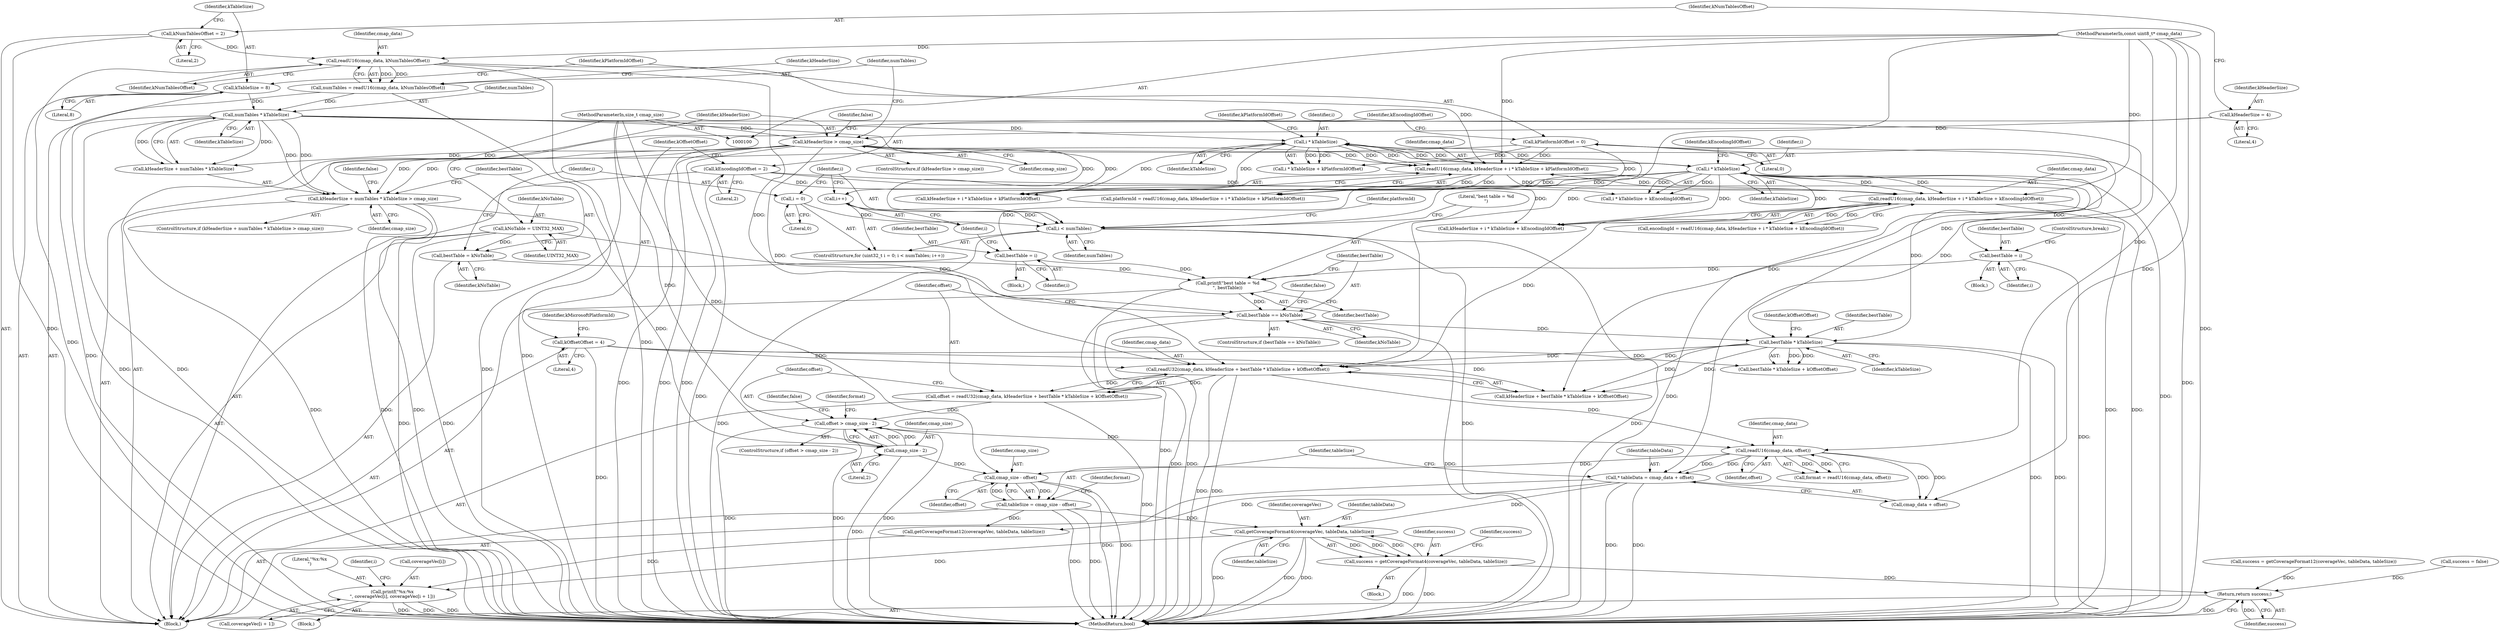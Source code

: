 digraph "0_Android_ca8ac8acdad662230ae37998c6c4091bb39402b6@pointer" {
"1000295" [label="(Call,getCoverageFormat4(coverageVec, tableData, tableSize))"];
"1000277" [label="(Call,* tableData = cmap_data + offset)"];
"1000269" [label="(Call,readU16(cmap_data, offset))"];
"1000248" [label="(Call,readU32(cmap_data, kHeaderSize + bestTable * kTableSize + kOffsetOffset))"];
"1000200" [label="(Call,readU16(cmap_data, kHeaderSize + i * kTableSize + kEncodingIdOffset))"];
"1000188" [label="(Call,readU16(cmap_data, kHeaderSize + i * kTableSize + kPlatformIdOffset))"];
"1000156" [label="(Call,readU16(cmap_data, kNumTablesOffset))"];
"1000102" [label="(MethodParameterIn,const uint8_t* cmap_data)"];
"1000111" [label="(Call,kNumTablesOffset = 2)"];
"1000147" [label="(Call,kHeaderSize > cmap_size)"];
"1000107" [label="(Call,kHeaderSize = 4)"];
"1000103" [label="(MethodParameterIn,size_t cmap_size)"];
"1000193" [label="(Call,i * kTableSize)"];
"1000179" [label="(Call,i < numTables)"];
"1000176" [label="(Call,i = 0)"];
"1000182" [label="(Call,i++)"];
"1000205" [label="(Call,i * kTableSize)"];
"1000163" [label="(Call,numTables * kTableSize)"];
"1000154" [label="(Call,numTables = readU16(cmap_data, kNumTablesOffset))"];
"1000115" [label="(Call,kTableSize = 8)"];
"1000119" [label="(Call,kPlatformIdOffset = 0)"];
"1000123" [label="(Call,kEncodingIdOffset = 2)"];
"1000253" [label="(Call,bestTable * kTableSize)"];
"1000239" [label="(Call,bestTable == kNoTable)"];
"1000235" [label="(Call,printf(\"best table = %d\n\", bestTable))"];
"1000171" [label="(Call,bestTable = kNoTable)"];
"1000143" [label="(Call,kNoTable = UINT32_MAX)"];
"1000232" [label="(Call,bestTable = i)"];
"1000218" [label="(Call,bestTable = i)"];
"1000127" [label="(Call,kOffsetOffset = 4)"];
"1000258" [label="(Call,offset > cmap_size - 2)"];
"1000246" [label="(Call,offset = readU32(cmap_data, kHeaderSize + bestTable * kTableSize + kOffsetOffset))"];
"1000260" [label="(Call,cmap_size - 2)"];
"1000160" [label="(Call,kHeaderSize + numTables * kTableSize > cmap_size)"];
"1000283" [label="(Call,tableSize = cmap_size - offset)"];
"1000285" [label="(Call,cmap_size - offset)"];
"1000293" [label="(Call,success = getCoverageFormat4(coverageVec, tableData, tableSize))"];
"1000342" [label="(Return,return success;)"];
"1000332" [label="(Call,printf(\"%x:%x\n\", coverageVec[i], coverageVec[i + 1]))"];
"1000116" [label="(Identifier,kTableSize)"];
"1000233" [label="(Identifier,bestTable)"];
"1000129" [label="(Literal,4)"];
"1000249" [label="(Identifier,cmap_data)"];
"1000198" [label="(Call,encodingId = readU16(cmap_data, kHeaderSize + i * kTableSize + kEncodingIdOffset))"];
"1000182" [label="(Call,i++)"];
"1000186" [label="(Call,platformId = readU16(cmap_data, kHeaderSize + i * kTableSize + kPlatformIdOffset))"];
"1000221" [label="(ControlStructure,break;)"];
"1000128" [label="(Identifier,kOffsetOffset)"];
"1000295" [label="(Call,getCoverageFormat4(coverageVec, tableData, tableSize))"];
"1000204" [label="(Call,i * kTableSize + kEncodingIdOffset)"];
"1000248" [label="(Call,readU32(cmap_data, kHeaderSize + bestTable * kTableSize + kOffsetOffset))"];
"1000119" [label="(Call,kPlatformIdOffset = 0)"];
"1000287" [label="(Identifier,offset)"];
"1000190" [label="(Call,kHeaderSize + i * kTableSize + kPlatformIdOffset)"];
"1000344" [label="(MethodReturn,bool)"];
"1000154" [label="(Call,numTables = readU16(cmap_data, kNumTablesOffset))"];
"1000195" [label="(Identifier,kTableSize)"];
"1000173" [label="(Identifier,kNoTable)"];
"1000337" [label="(Call,coverageVec[i + 1])"];
"1000205" [label="(Call,i * kTableSize)"];
"1000269" [label="(Call,readU16(cmap_data, offset))"];
"1000241" [label="(Identifier,kNoTable)"];
"1000164" [label="(Identifier,numTables)"];
"1000120" [label="(Identifier,kPlatformIdOffset)"];
"1000267" [label="(Call,format = readU16(cmap_data, offset))"];
"1000112" [label="(Identifier,kNumTablesOffset)"];
"1000231" [label="(Block,)"];
"1000178" [label="(Literal,0)"];
"1000219" [label="(Identifier,bestTable)"];
"1000236" [label="(Literal,\"best table = %d\n\")"];
"1000171" [label="(Call,bestTable = kNoTable)"];
"1000146" [label="(ControlStructure,if (kHeaderSize > cmap_size))"];
"1000259" [label="(Identifier,offset)"];
"1000123" [label="(Call,kEncodingIdOffset = 2)"];
"1000273" [label="(Call,success = false)"];
"1000160" [label="(Call,kHeaderSize + numTables * kTableSize > cmap_size)"];
"1000148" [label="(Identifier,kHeaderSize)"];
"1000305" [label="(Call,success = getCoverageFormat12(coverageVec, tableData, tableSize))"];
"1000143" [label="(Call,kNoTable = UINT32_MAX)"];
"1000169" [label="(Identifier,false)"];
"1000206" [label="(Identifier,i)"];
"1000104" [label="(Block,)"];
"1000334" [label="(Call,coverageVec[i])"];
"1000200" [label="(Call,readU16(cmap_data, kHeaderSize + i * kTableSize + kEncodingIdOffset))"];
"1000189" [label="(Identifier,cmap_data)"];
"1000279" [label="(Call,cmap_data + offset)"];
"1000115" [label="(Call,kTableSize = 8)"];
"1000161" [label="(Call,kHeaderSize + numTables * kTableSize)"];
"1000255" [label="(Identifier,kTableSize)"];
"1000296" [label="(Identifier,coverageVec)"];
"1000196" [label="(Identifier,kPlatformIdOffset)"];
"1000201" [label="(Identifier,cmap_data)"];
"1000179" [label="(Call,i < numTables)"];
"1000102" [label="(MethodParameterIn,const uint8_t* cmap_data)"];
"1000183" [label="(Identifier,i)"];
"1000312" [label="(Identifier,success)"];
"1000250" [label="(Call,kHeaderSize + bestTable * kTableSize + kOffsetOffset)"];
"1000253" [label="(Call,bestTable * kTableSize)"];
"1000298" [label="(Identifier,tableSize)"];
"1000111" [label="(Call,kNumTablesOffset = 2)"];
"1000218" [label="(Call,bestTable = i)"];
"1000208" [label="(Identifier,kEncodingIdOffset)"];
"1000158" [label="(Identifier,kNumTablesOffset)"];
"1000145" [label="(Identifier,UINT32_MAX)"];
"1000265" [label="(Identifier,false)"];
"1000234" [label="(Identifier,i)"];
"1000162" [label="(Identifier,kHeaderSize)"];
"1000277" [label="(Call,* tableData = cmap_data + offset)"];
"1000127" [label="(Call,kOffsetOffset = 4)"];
"1000271" [label="(Identifier,offset)"];
"1000172" [label="(Identifier,bestTable)"];
"1000333" [label="(Literal,\"%x:%x\n\")"];
"1000262" [label="(Literal,2)"];
"1000220" [label="(Identifier,i)"];
"1000109" [label="(Literal,4)"];
"1000188" [label="(Call,readU16(cmap_data, kHeaderSize + i * kTableSize + kPlatformIdOffset))"];
"1000270" [label="(Identifier,cmap_data)"];
"1000235" [label="(Call,printf(\"best table = %d\n\", bestTable))"];
"1000239" [label="(Call,bestTable == kNoTable)"];
"1000176" [label="(Call,i = 0)"];
"1000121" [label="(Literal,0)"];
"1000180" [label="(Identifier,i)"];
"1000257" [label="(ControlStructure,if (offset > cmap_size - 2))"];
"1000202" [label="(Call,kHeaderSize + i * kTableSize + kEncodingIdOffset)"];
"1000125" [label="(Literal,2)"];
"1000207" [label="(Identifier,kTableSize)"];
"1000177" [label="(Identifier,i)"];
"1000157" [label="(Identifier,cmap_data)"];
"1000331" [label="(Block,)"];
"1000103" [label="(MethodParameterIn,size_t cmap_size)"];
"1000283" [label="(Call,tableSize = cmap_size - offset)"];
"1000329" [label="(Identifier,i)"];
"1000187" [label="(Identifier,platformId)"];
"1000260" [label="(Call,cmap_size - 2)"];
"1000181" [label="(Identifier,numTables)"];
"1000240" [label="(Identifier,bestTable)"];
"1000268" [label="(Identifier,format)"];
"1000256" [label="(Identifier,kOffsetOffset)"];
"1000254" [label="(Identifier,bestTable)"];
"1000293" [label="(Call,success = getCoverageFormat4(coverageVec, tableData, tableSize))"];
"1000155" [label="(Identifier,numTables)"];
"1000166" [label="(Identifier,cmap_size)"];
"1000258" [label="(Call,offset > cmap_size - 2)"];
"1000163" [label="(Call,numTables * kTableSize)"];
"1000307" [label="(Call,getCoverageFormat12(coverageVec, tableData, tableSize))"];
"1000217" [label="(Block,)"];
"1000342" [label="(Return,return success;)"];
"1000149" [label="(Identifier,cmap_size)"];
"1000278" [label="(Identifier,tableData)"];
"1000194" [label="(Identifier,i)"];
"1000152" [label="(Identifier,false)"];
"1000284" [label="(Identifier,tableSize)"];
"1000252" [label="(Call,bestTable * kTableSize + kOffsetOffset)"];
"1000124" [label="(Identifier,kEncodingIdOffset)"];
"1000132" [label="(Identifier,kMicrosoftPlatformId)"];
"1000193" [label="(Call,i * kTableSize)"];
"1000174" [label="(ControlStructure,for (uint32_t i = 0; i < numTables; i++))"];
"1000113" [label="(Literal,2)"];
"1000246" [label="(Call,offset = readU32(cmap_data, kHeaderSize + bestTable * kTableSize + kOffsetOffset))"];
"1000108" [label="(Identifier,kHeaderSize)"];
"1000156" [label="(Call,readU16(cmap_data, kNumTablesOffset))"];
"1000244" [label="(Identifier,false)"];
"1000292" [label="(Block,)"];
"1000343" [label="(Identifier,success)"];
"1000159" [label="(ControlStructure,if (kHeaderSize + numTables * kTableSize > cmap_size))"];
"1000290" [label="(Identifier,format)"];
"1000247" [label="(Identifier,offset)"];
"1000238" [label="(ControlStructure,if (bestTable == kNoTable))"];
"1000107" [label="(Call,kHeaderSize = 4)"];
"1000192" [label="(Call,i * kTableSize + kPlatformIdOffset)"];
"1000261" [label="(Identifier,cmap_size)"];
"1000286" [label="(Identifier,cmap_size)"];
"1000232" [label="(Call,bestTable = i)"];
"1000237" [label="(Identifier,bestTable)"];
"1000285" [label="(Call,cmap_size - offset)"];
"1000144" [label="(Identifier,kNoTable)"];
"1000165" [label="(Identifier,kTableSize)"];
"1000332" [label="(Call,printf(\"%x:%x\n\", coverageVec[i], coverageVec[i + 1]))"];
"1000294" [label="(Identifier,success)"];
"1000297" [label="(Identifier,tableData)"];
"1000147" [label="(Call,kHeaderSize > cmap_size)"];
"1000117" [label="(Literal,8)"];
"1000295" -> "1000293"  [label="AST: "];
"1000295" -> "1000298"  [label="CFG: "];
"1000296" -> "1000295"  [label="AST: "];
"1000297" -> "1000295"  [label="AST: "];
"1000298" -> "1000295"  [label="AST: "];
"1000293" -> "1000295"  [label="CFG: "];
"1000295" -> "1000344"  [label="DDG: "];
"1000295" -> "1000344"  [label="DDG: "];
"1000295" -> "1000344"  [label="DDG: "];
"1000295" -> "1000293"  [label="DDG: "];
"1000295" -> "1000293"  [label="DDG: "];
"1000295" -> "1000293"  [label="DDG: "];
"1000277" -> "1000295"  [label="DDG: "];
"1000283" -> "1000295"  [label="DDG: "];
"1000295" -> "1000332"  [label="DDG: "];
"1000277" -> "1000104"  [label="AST: "];
"1000277" -> "1000279"  [label="CFG: "];
"1000278" -> "1000277"  [label="AST: "];
"1000279" -> "1000277"  [label="AST: "];
"1000284" -> "1000277"  [label="CFG: "];
"1000277" -> "1000344"  [label="DDG: "];
"1000277" -> "1000344"  [label="DDG: "];
"1000269" -> "1000277"  [label="DDG: "];
"1000269" -> "1000277"  [label="DDG: "];
"1000102" -> "1000277"  [label="DDG: "];
"1000277" -> "1000307"  [label="DDG: "];
"1000269" -> "1000267"  [label="AST: "];
"1000269" -> "1000271"  [label="CFG: "];
"1000270" -> "1000269"  [label="AST: "];
"1000271" -> "1000269"  [label="AST: "];
"1000267" -> "1000269"  [label="CFG: "];
"1000269" -> "1000267"  [label="DDG: "];
"1000269" -> "1000267"  [label="DDG: "];
"1000248" -> "1000269"  [label="DDG: "];
"1000102" -> "1000269"  [label="DDG: "];
"1000258" -> "1000269"  [label="DDG: "];
"1000269" -> "1000279"  [label="DDG: "];
"1000269" -> "1000279"  [label="DDG: "];
"1000269" -> "1000285"  [label="DDG: "];
"1000248" -> "1000246"  [label="AST: "];
"1000248" -> "1000250"  [label="CFG: "];
"1000249" -> "1000248"  [label="AST: "];
"1000250" -> "1000248"  [label="AST: "];
"1000246" -> "1000248"  [label="CFG: "];
"1000248" -> "1000344"  [label="DDG: "];
"1000248" -> "1000344"  [label="DDG: "];
"1000248" -> "1000246"  [label="DDG: "];
"1000248" -> "1000246"  [label="DDG: "];
"1000200" -> "1000248"  [label="DDG: "];
"1000156" -> "1000248"  [label="DDG: "];
"1000102" -> "1000248"  [label="DDG: "];
"1000147" -> "1000248"  [label="DDG: "];
"1000253" -> "1000248"  [label="DDG: "];
"1000253" -> "1000248"  [label="DDG: "];
"1000127" -> "1000248"  [label="DDG: "];
"1000200" -> "1000198"  [label="AST: "];
"1000200" -> "1000202"  [label="CFG: "];
"1000201" -> "1000200"  [label="AST: "];
"1000202" -> "1000200"  [label="AST: "];
"1000198" -> "1000200"  [label="CFG: "];
"1000200" -> "1000344"  [label="DDG: "];
"1000200" -> "1000344"  [label="DDG: "];
"1000200" -> "1000188"  [label="DDG: "];
"1000200" -> "1000198"  [label="DDG: "];
"1000200" -> "1000198"  [label="DDG: "];
"1000188" -> "1000200"  [label="DDG: "];
"1000102" -> "1000200"  [label="DDG: "];
"1000205" -> "1000200"  [label="DDG: "];
"1000205" -> "1000200"  [label="DDG: "];
"1000123" -> "1000200"  [label="DDG: "];
"1000188" -> "1000186"  [label="AST: "];
"1000188" -> "1000190"  [label="CFG: "];
"1000189" -> "1000188"  [label="AST: "];
"1000190" -> "1000188"  [label="AST: "];
"1000186" -> "1000188"  [label="CFG: "];
"1000188" -> "1000344"  [label="DDG: "];
"1000188" -> "1000186"  [label="DDG: "];
"1000188" -> "1000186"  [label="DDG: "];
"1000156" -> "1000188"  [label="DDG: "];
"1000102" -> "1000188"  [label="DDG: "];
"1000147" -> "1000188"  [label="DDG: "];
"1000193" -> "1000188"  [label="DDG: "];
"1000193" -> "1000188"  [label="DDG: "];
"1000119" -> "1000188"  [label="DDG: "];
"1000156" -> "1000154"  [label="AST: "];
"1000156" -> "1000158"  [label="CFG: "];
"1000157" -> "1000156"  [label="AST: "];
"1000158" -> "1000156"  [label="AST: "];
"1000154" -> "1000156"  [label="CFG: "];
"1000156" -> "1000344"  [label="DDG: "];
"1000156" -> "1000344"  [label="DDG: "];
"1000156" -> "1000154"  [label="DDG: "];
"1000156" -> "1000154"  [label="DDG: "];
"1000102" -> "1000156"  [label="DDG: "];
"1000111" -> "1000156"  [label="DDG: "];
"1000102" -> "1000100"  [label="AST: "];
"1000102" -> "1000344"  [label="DDG: "];
"1000102" -> "1000279"  [label="DDG: "];
"1000111" -> "1000104"  [label="AST: "];
"1000111" -> "1000113"  [label="CFG: "];
"1000112" -> "1000111"  [label="AST: "];
"1000113" -> "1000111"  [label="AST: "];
"1000116" -> "1000111"  [label="CFG: "];
"1000111" -> "1000344"  [label="DDG: "];
"1000147" -> "1000146"  [label="AST: "];
"1000147" -> "1000149"  [label="CFG: "];
"1000148" -> "1000147"  [label="AST: "];
"1000149" -> "1000147"  [label="AST: "];
"1000152" -> "1000147"  [label="CFG: "];
"1000155" -> "1000147"  [label="CFG: "];
"1000147" -> "1000344"  [label="DDG: "];
"1000147" -> "1000344"  [label="DDG: "];
"1000147" -> "1000344"  [label="DDG: "];
"1000107" -> "1000147"  [label="DDG: "];
"1000103" -> "1000147"  [label="DDG: "];
"1000147" -> "1000160"  [label="DDG: "];
"1000147" -> "1000160"  [label="DDG: "];
"1000147" -> "1000161"  [label="DDG: "];
"1000147" -> "1000190"  [label="DDG: "];
"1000147" -> "1000250"  [label="DDG: "];
"1000107" -> "1000104"  [label="AST: "];
"1000107" -> "1000109"  [label="CFG: "];
"1000108" -> "1000107"  [label="AST: "];
"1000109" -> "1000107"  [label="AST: "];
"1000112" -> "1000107"  [label="CFG: "];
"1000103" -> "1000100"  [label="AST: "];
"1000103" -> "1000344"  [label="DDG: "];
"1000103" -> "1000160"  [label="DDG: "];
"1000103" -> "1000260"  [label="DDG: "];
"1000103" -> "1000285"  [label="DDG: "];
"1000193" -> "1000192"  [label="AST: "];
"1000193" -> "1000195"  [label="CFG: "];
"1000194" -> "1000193"  [label="AST: "];
"1000195" -> "1000193"  [label="AST: "];
"1000196" -> "1000193"  [label="CFG: "];
"1000193" -> "1000190"  [label="DDG: "];
"1000193" -> "1000190"  [label="DDG: "];
"1000193" -> "1000192"  [label="DDG: "];
"1000193" -> "1000192"  [label="DDG: "];
"1000179" -> "1000193"  [label="DDG: "];
"1000205" -> "1000193"  [label="DDG: "];
"1000163" -> "1000193"  [label="DDG: "];
"1000193" -> "1000205"  [label="DDG: "];
"1000193" -> "1000205"  [label="DDG: "];
"1000179" -> "1000174"  [label="AST: "];
"1000179" -> "1000181"  [label="CFG: "];
"1000180" -> "1000179"  [label="AST: "];
"1000181" -> "1000179"  [label="AST: "];
"1000187" -> "1000179"  [label="CFG: "];
"1000236" -> "1000179"  [label="CFG: "];
"1000179" -> "1000344"  [label="DDG: "];
"1000179" -> "1000344"  [label="DDG: "];
"1000179" -> "1000344"  [label="DDG: "];
"1000176" -> "1000179"  [label="DDG: "];
"1000182" -> "1000179"  [label="DDG: "];
"1000163" -> "1000179"  [label="DDG: "];
"1000176" -> "1000174"  [label="AST: "];
"1000176" -> "1000178"  [label="CFG: "];
"1000177" -> "1000176"  [label="AST: "];
"1000178" -> "1000176"  [label="AST: "];
"1000180" -> "1000176"  [label="CFG: "];
"1000182" -> "1000174"  [label="AST: "];
"1000182" -> "1000183"  [label="CFG: "];
"1000183" -> "1000182"  [label="AST: "];
"1000180" -> "1000182"  [label="CFG: "];
"1000205" -> "1000182"  [label="DDG: "];
"1000205" -> "1000204"  [label="AST: "];
"1000205" -> "1000207"  [label="CFG: "];
"1000206" -> "1000205"  [label="AST: "];
"1000207" -> "1000205"  [label="AST: "];
"1000208" -> "1000205"  [label="CFG: "];
"1000205" -> "1000344"  [label="DDG: "];
"1000205" -> "1000202"  [label="DDG: "];
"1000205" -> "1000202"  [label="DDG: "];
"1000205" -> "1000204"  [label="DDG: "];
"1000205" -> "1000204"  [label="DDG: "];
"1000205" -> "1000218"  [label="DDG: "];
"1000205" -> "1000232"  [label="DDG: "];
"1000205" -> "1000253"  [label="DDG: "];
"1000163" -> "1000161"  [label="AST: "];
"1000163" -> "1000165"  [label="CFG: "];
"1000164" -> "1000163"  [label="AST: "];
"1000165" -> "1000163"  [label="AST: "];
"1000161" -> "1000163"  [label="CFG: "];
"1000163" -> "1000344"  [label="DDG: "];
"1000163" -> "1000344"  [label="DDG: "];
"1000163" -> "1000160"  [label="DDG: "];
"1000163" -> "1000160"  [label="DDG: "];
"1000163" -> "1000161"  [label="DDG: "];
"1000163" -> "1000161"  [label="DDG: "];
"1000154" -> "1000163"  [label="DDG: "];
"1000115" -> "1000163"  [label="DDG: "];
"1000163" -> "1000253"  [label="DDG: "];
"1000154" -> "1000104"  [label="AST: "];
"1000155" -> "1000154"  [label="AST: "];
"1000162" -> "1000154"  [label="CFG: "];
"1000154" -> "1000344"  [label="DDG: "];
"1000115" -> "1000104"  [label="AST: "];
"1000115" -> "1000117"  [label="CFG: "];
"1000116" -> "1000115"  [label="AST: "];
"1000117" -> "1000115"  [label="AST: "];
"1000120" -> "1000115"  [label="CFG: "];
"1000115" -> "1000344"  [label="DDG: "];
"1000119" -> "1000104"  [label="AST: "];
"1000119" -> "1000121"  [label="CFG: "];
"1000120" -> "1000119"  [label="AST: "];
"1000121" -> "1000119"  [label="AST: "];
"1000124" -> "1000119"  [label="CFG: "];
"1000119" -> "1000344"  [label="DDG: "];
"1000119" -> "1000190"  [label="DDG: "];
"1000119" -> "1000192"  [label="DDG: "];
"1000123" -> "1000104"  [label="AST: "];
"1000123" -> "1000125"  [label="CFG: "];
"1000124" -> "1000123"  [label="AST: "];
"1000125" -> "1000123"  [label="AST: "];
"1000128" -> "1000123"  [label="CFG: "];
"1000123" -> "1000344"  [label="DDG: "];
"1000123" -> "1000202"  [label="DDG: "];
"1000123" -> "1000204"  [label="DDG: "];
"1000253" -> "1000252"  [label="AST: "];
"1000253" -> "1000255"  [label="CFG: "];
"1000254" -> "1000253"  [label="AST: "];
"1000255" -> "1000253"  [label="AST: "];
"1000256" -> "1000253"  [label="CFG: "];
"1000253" -> "1000344"  [label="DDG: "];
"1000253" -> "1000344"  [label="DDG: "];
"1000253" -> "1000250"  [label="DDG: "];
"1000253" -> "1000250"  [label="DDG: "];
"1000253" -> "1000252"  [label="DDG: "];
"1000253" -> "1000252"  [label="DDG: "];
"1000239" -> "1000253"  [label="DDG: "];
"1000239" -> "1000238"  [label="AST: "];
"1000239" -> "1000241"  [label="CFG: "];
"1000240" -> "1000239"  [label="AST: "];
"1000241" -> "1000239"  [label="AST: "];
"1000244" -> "1000239"  [label="CFG: "];
"1000247" -> "1000239"  [label="CFG: "];
"1000239" -> "1000344"  [label="DDG: "];
"1000239" -> "1000344"  [label="DDG: "];
"1000239" -> "1000344"  [label="DDG: "];
"1000235" -> "1000239"  [label="DDG: "];
"1000143" -> "1000239"  [label="DDG: "];
"1000235" -> "1000104"  [label="AST: "];
"1000235" -> "1000237"  [label="CFG: "];
"1000236" -> "1000235"  [label="AST: "];
"1000237" -> "1000235"  [label="AST: "];
"1000240" -> "1000235"  [label="CFG: "];
"1000235" -> "1000344"  [label="DDG: "];
"1000171" -> "1000235"  [label="DDG: "];
"1000232" -> "1000235"  [label="DDG: "];
"1000218" -> "1000235"  [label="DDG: "];
"1000171" -> "1000104"  [label="AST: "];
"1000171" -> "1000173"  [label="CFG: "];
"1000172" -> "1000171"  [label="AST: "];
"1000173" -> "1000171"  [label="AST: "];
"1000177" -> "1000171"  [label="CFG: "];
"1000143" -> "1000171"  [label="DDG: "];
"1000143" -> "1000104"  [label="AST: "];
"1000143" -> "1000145"  [label="CFG: "];
"1000144" -> "1000143"  [label="AST: "];
"1000145" -> "1000143"  [label="AST: "];
"1000148" -> "1000143"  [label="CFG: "];
"1000143" -> "1000344"  [label="DDG: "];
"1000143" -> "1000344"  [label="DDG: "];
"1000232" -> "1000231"  [label="AST: "];
"1000232" -> "1000234"  [label="CFG: "];
"1000233" -> "1000232"  [label="AST: "];
"1000234" -> "1000232"  [label="AST: "];
"1000183" -> "1000232"  [label="CFG: "];
"1000218" -> "1000217"  [label="AST: "];
"1000218" -> "1000220"  [label="CFG: "];
"1000219" -> "1000218"  [label="AST: "];
"1000220" -> "1000218"  [label="AST: "];
"1000221" -> "1000218"  [label="CFG: "];
"1000218" -> "1000344"  [label="DDG: "];
"1000127" -> "1000104"  [label="AST: "];
"1000127" -> "1000129"  [label="CFG: "];
"1000128" -> "1000127"  [label="AST: "];
"1000129" -> "1000127"  [label="AST: "];
"1000132" -> "1000127"  [label="CFG: "];
"1000127" -> "1000344"  [label="DDG: "];
"1000127" -> "1000250"  [label="DDG: "];
"1000127" -> "1000252"  [label="DDG: "];
"1000258" -> "1000257"  [label="AST: "];
"1000258" -> "1000260"  [label="CFG: "];
"1000259" -> "1000258"  [label="AST: "];
"1000260" -> "1000258"  [label="AST: "];
"1000265" -> "1000258"  [label="CFG: "];
"1000268" -> "1000258"  [label="CFG: "];
"1000258" -> "1000344"  [label="DDG: "];
"1000258" -> "1000344"  [label="DDG: "];
"1000258" -> "1000344"  [label="DDG: "];
"1000246" -> "1000258"  [label="DDG: "];
"1000260" -> "1000258"  [label="DDG: "];
"1000260" -> "1000258"  [label="DDG: "];
"1000246" -> "1000104"  [label="AST: "];
"1000247" -> "1000246"  [label="AST: "];
"1000259" -> "1000246"  [label="CFG: "];
"1000246" -> "1000344"  [label="DDG: "];
"1000260" -> "1000262"  [label="CFG: "];
"1000261" -> "1000260"  [label="AST: "];
"1000262" -> "1000260"  [label="AST: "];
"1000260" -> "1000344"  [label="DDG: "];
"1000160" -> "1000260"  [label="DDG: "];
"1000260" -> "1000285"  [label="DDG: "];
"1000160" -> "1000159"  [label="AST: "];
"1000160" -> "1000166"  [label="CFG: "];
"1000161" -> "1000160"  [label="AST: "];
"1000166" -> "1000160"  [label="AST: "];
"1000169" -> "1000160"  [label="CFG: "];
"1000172" -> "1000160"  [label="CFG: "];
"1000160" -> "1000344"  [label="DDG: "];
"1000160" -> "1000344"  [label="DDG: "];
"1000160" -> "1000344"  [label="DDG: "];
"1000283" -> "1000104"  [label="AST: "];
"1000283" -> "1000285"  [label="CFG: "];
"1000284" -> "1000283"  [label="AST: "];
"1000285" -> "1000283"  [label="AST: "];
"1000290" -> "1000283"  [label="CFG: "];
"1000283" -> "1000344"  [label="DDG: "];
"1000283" -> "1000344"  [label="DDG: "];
"1000285" -> "1000283"  [label="DDG: "];
"1000285" -> "1000283"  [label="DDG: "];
"1000283" -> "1000307"  [label="DDG: "];
"1000285" -> "1000287"  [label="CFG: "];
"1000286" -> "1000285"  [label="AST: "];
"1000287" -> "1000285"  [label="AST: "];
"1000285" -> "1000344"  [label="DDG: "];
"1000285" -> "1000344"  [label="DDG: "];
"1000293" -> "1000292"  [label="AST: "];
"1000294" -> "1000293"  [label="AST: "];
"1000312" -> "1000293"  [label="CFG: "];
"1000293" -> "1000344"  [label="DDG: "];
"1000293" -> "1000344"  [label="DDG: "];
"1000293" -> "1000342"  [label="DDG: "];
"1000342" -> "1000104"  [label="AST: "];
"1000342" -> "1000343"  [label="CFG: "];
"1000343" -> "1000342"  [label="AST: "];
"1000344" -> "1000342"  [label="CFG: "];
"1000342" -> "1000344"  [label="DDG: "];
"1000343" -> "1000342"  [label="DDG: "];
"1000273" -> "1000342"  [label="DDG: "];
"1000305" -> "1000342"  [label="DDG: "];
"1000332" -> "1000331"  [label="AST: "];
"1000332" -> "1000337"  [label="CFG: "];
"1000333" -> "1000332"  [label="AST: "];
"1000334" -> "1000332"  [label="AST: "];
"1000337" -> "1000332"  [label="AST: "];
"1000329" -> "1000332"  [label="CFG: "];
"1000332" -> "1000344"  [label="DDG: "];
"1000332" -> "1000344"  [label="DDG: "];
"1000332" -> "1000344"  [label="DDG: "];
"1000307" -> "1000332"  [label="DDG: "];
}
